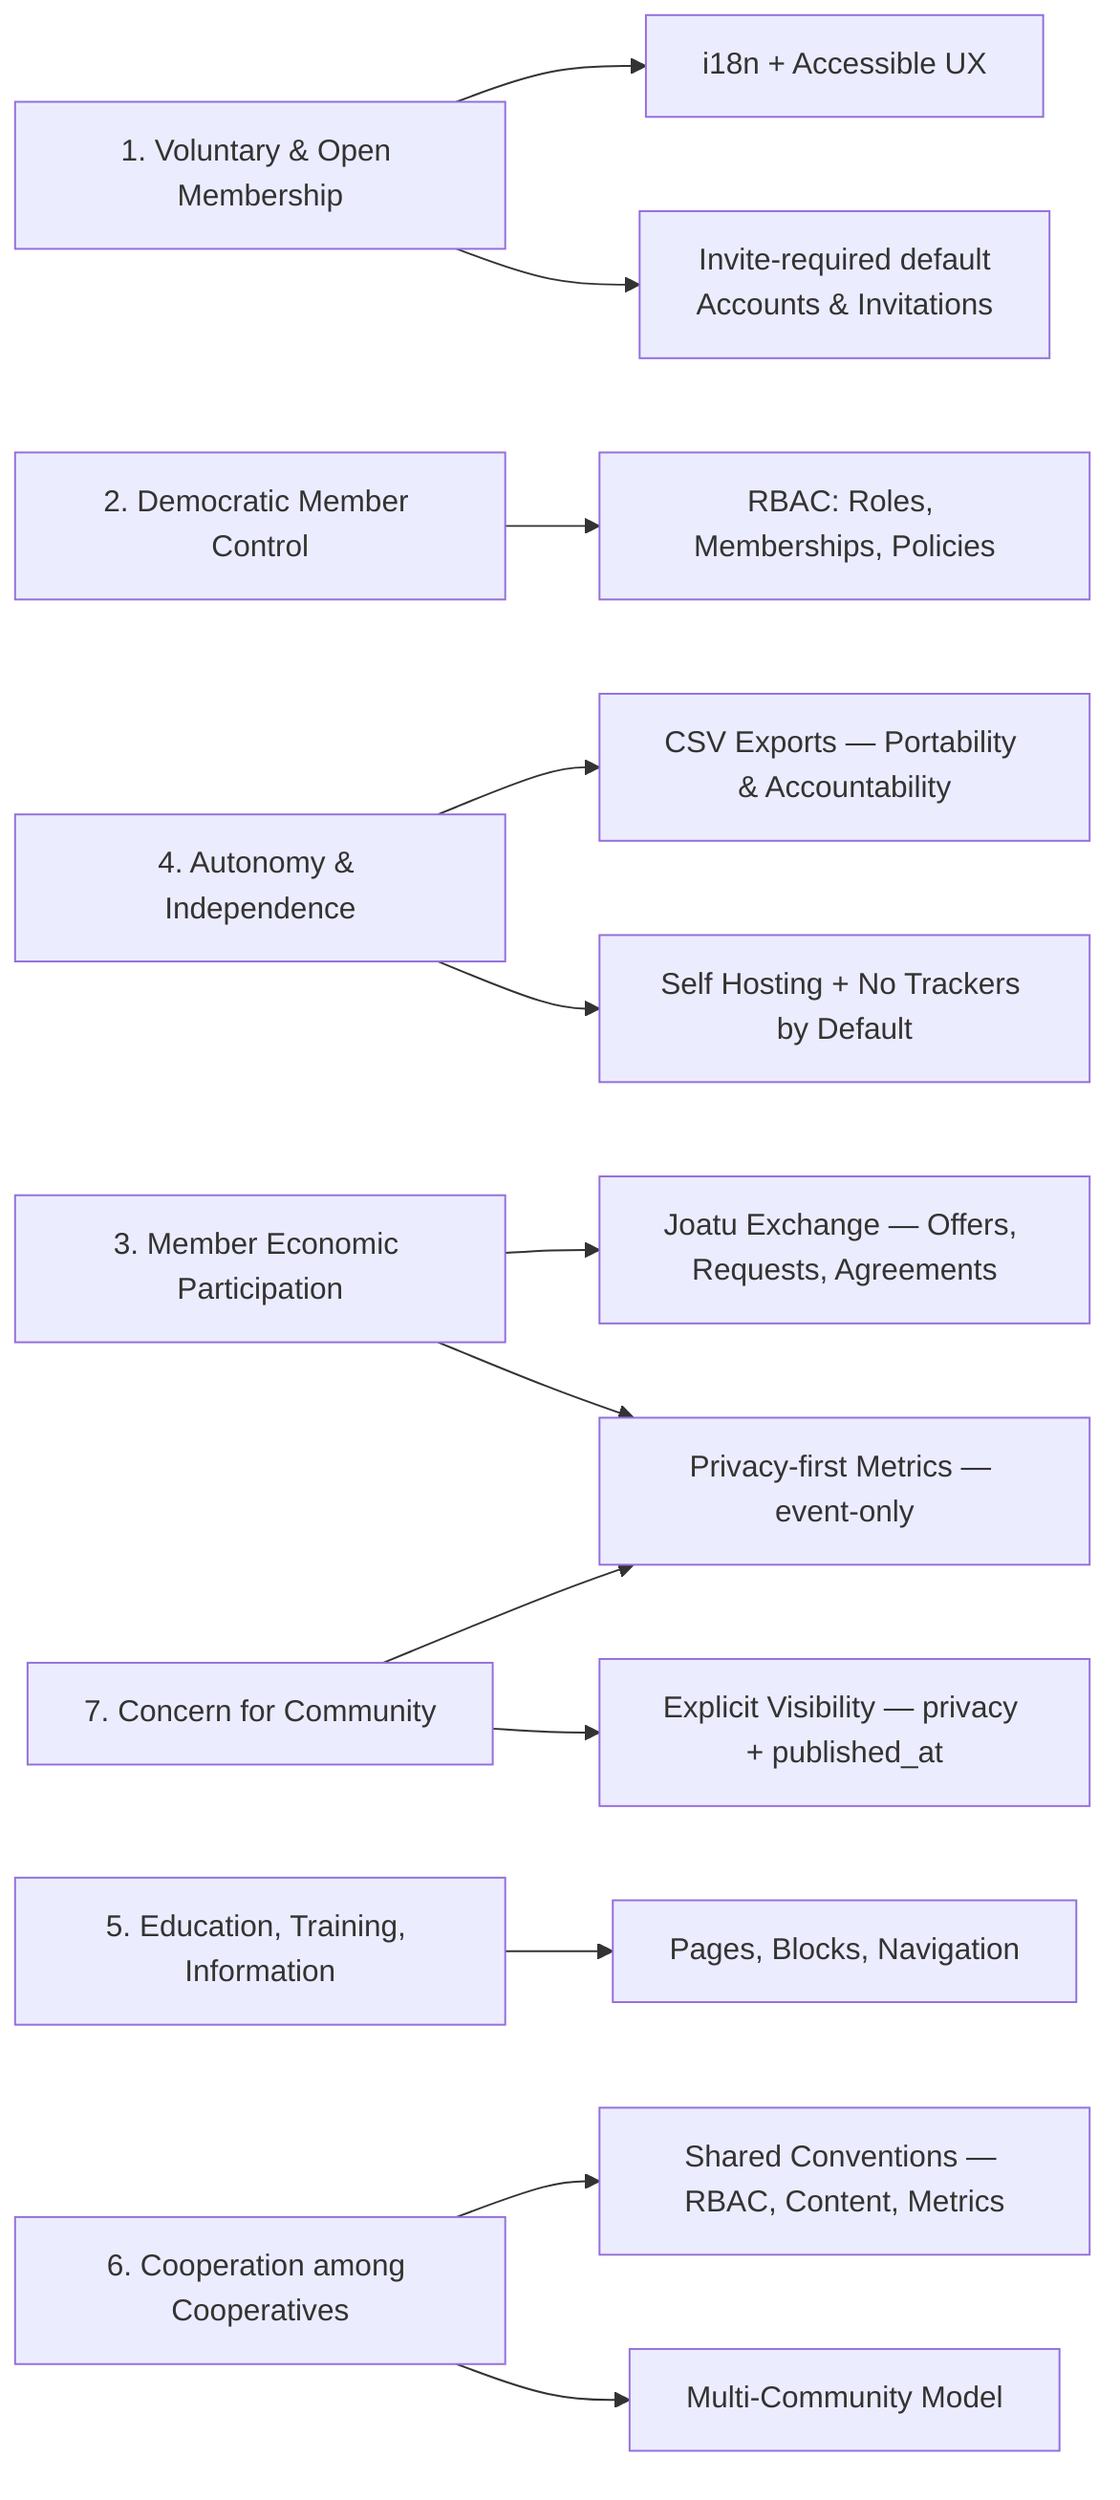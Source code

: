 flowchart LR

  %% Principles → Supporting Subsystems

  P1[1. Voluntary & Open Membership]
  P2[2. Democratic Member Control]
  P3[3. Member Economic Participation]
  P4[4. Autonomy & Independence]
  P5[5. Education, Training, Information]
  P6[6. Cooperation among Cooperatives]
  P7[7. Concern for Community]

  %% Features / Subsystems
  F1[Invite-required default\nAccounts & Invitations]
  F2[i18n + Accessible UX]
  F3[RBAC: Roles, Memberships, Policies]
  F4[Joatu Exchange — Offers, Requests, Agreements]
  F5[Self Hosting + No Trackers by Default]
  F6[CSV Exports — Portability & Accountability]
  F7[Pages, Blocks, Navigation]
  F8[Multi-Community Model]
  F9[Shared Conventions — RBAC, Content, Metrics]
  F10[Privacy-first Metrics — event-only]
  F11[Explicit Visibility — privacy + published_at]

  %% Links
  P1 --> F1
  P1 --> F2

  P2 --> F3

  P3 --> F4
  P3 --> F10

  P4 --> F5
  P4 --> F6

  P5 --> F7

  P6 --> F8
  P6 --> F9

  P7 --> F10
  P7 --> F11